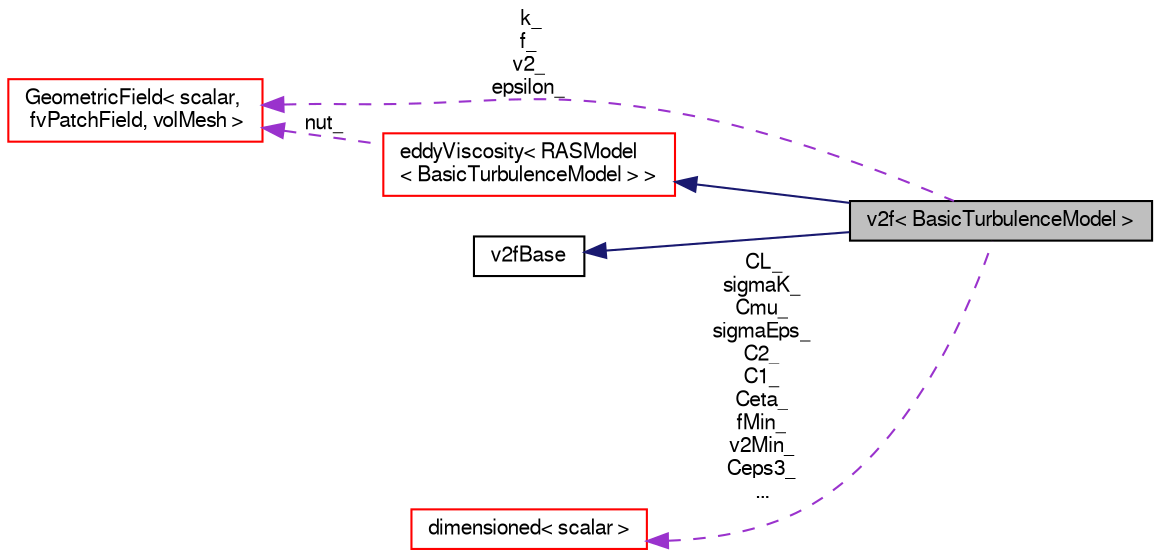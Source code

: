 digraph "v2f&lt; BasicTurbulenceModel &gt;"
{
  bgcolor="transparent";
  edge [fontname="FreeSans",fontsize="10",labelfontname="FreeSans",labelfontsize="10"];
  node [fontname="FreeSans",fontsize="10",shape=record];
  rankdir="LR";
  Node1 [label="v2f\< BasicTurbulenceModel \>",height=0.2,width=0.4,color="black", fillcolor="grey75", style="filled" fontcolor="black"];
  Node2 -> Node1 [dir="back",color="midnightblue",fontsize="10",style="solid",fontname="FreeSans"];
  Node2 [label="eddyViscosity\< RASModel\l\< BasicTurbulenceModel \> \>",height=0.2,width=0.4,color="red",URL="$a00589.html"];
  Node3 -> Node2 [dir="back",color="darkorchid3",fontsize="10",style="dashed",label=" nut_" ,fontname="FreeSans"];
  Node3 [label="GeometricField\< scalar,\l fvPatchField, volMesh \>",height=0.2,width=0.4,color="red",URL="$a00896.html"];
  Node4 -> Node1 [dir="back",color="midnightblue",fontsize="10",style="solid",fontname="FreeSans"];
  Node4 [label="v2fBase",height=0.2,width=0.4,color="black",URL="$a02701.html",tooltip="Abstract base-class for v2-f models to provide BCs access to the v2 and f fields. ..."];
  Node3 -> Node1 [dir="back",color="darkorchid3",fontsize="10",style="dashed",label=" k_\nf_\nv2_\nepsilon_" ,fontname="FreeSans"];
  Node5 -> Node1 [dir="back",color="darkorchid3",fontsize="10",style="dashed",label=" CL_\nsigmaK_\nCmu_\nsigmaEps_\nC2_\nC1_\nCeta_\nfMin_\nv2Min_\nCeps3_\n..." ,fontname="FreeSans"];
  Node5 [label="dimensioned\< scalar \>",height=0.2,width=0.4,color="red",URL="$a00510.html"];
}
